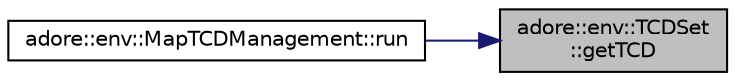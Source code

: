 digraph "adore::env::TCDSet::getTCD"
{
 // LATEX_PDF_SIZE
  edge [fontname="Helvetica",fontsize="10",labelfontname="Helvetica",labelfontsize="10"];
  node [fontname="Helvetica",fontsize="10",shape=record];
  rankdir="RL";
  Node1 [label="adore::env::TCDSet\l::getTCD",height=0.2,width=0.4,color="black", fillcolor="grey75", style="filled", fontcolor="black",tooltip=" "];
  Node1 -> Node2 [dir="back",color="midnightblue",fontsize="10",style="solid",fontname="Helvetica"];
  Node2 [label="adore::env::MapTCDManagement::run",height=0.2,width=0.4,color="black", fillcolor="white", style="filled",URL="$classadore_1_1env_1_1MapTCDManagement.html#a03f4aa38338327aa349ba4d27648046b",tooltip="get new/outdated traffic control devices / traffic lights based on last object state and current vehi..."];
}
